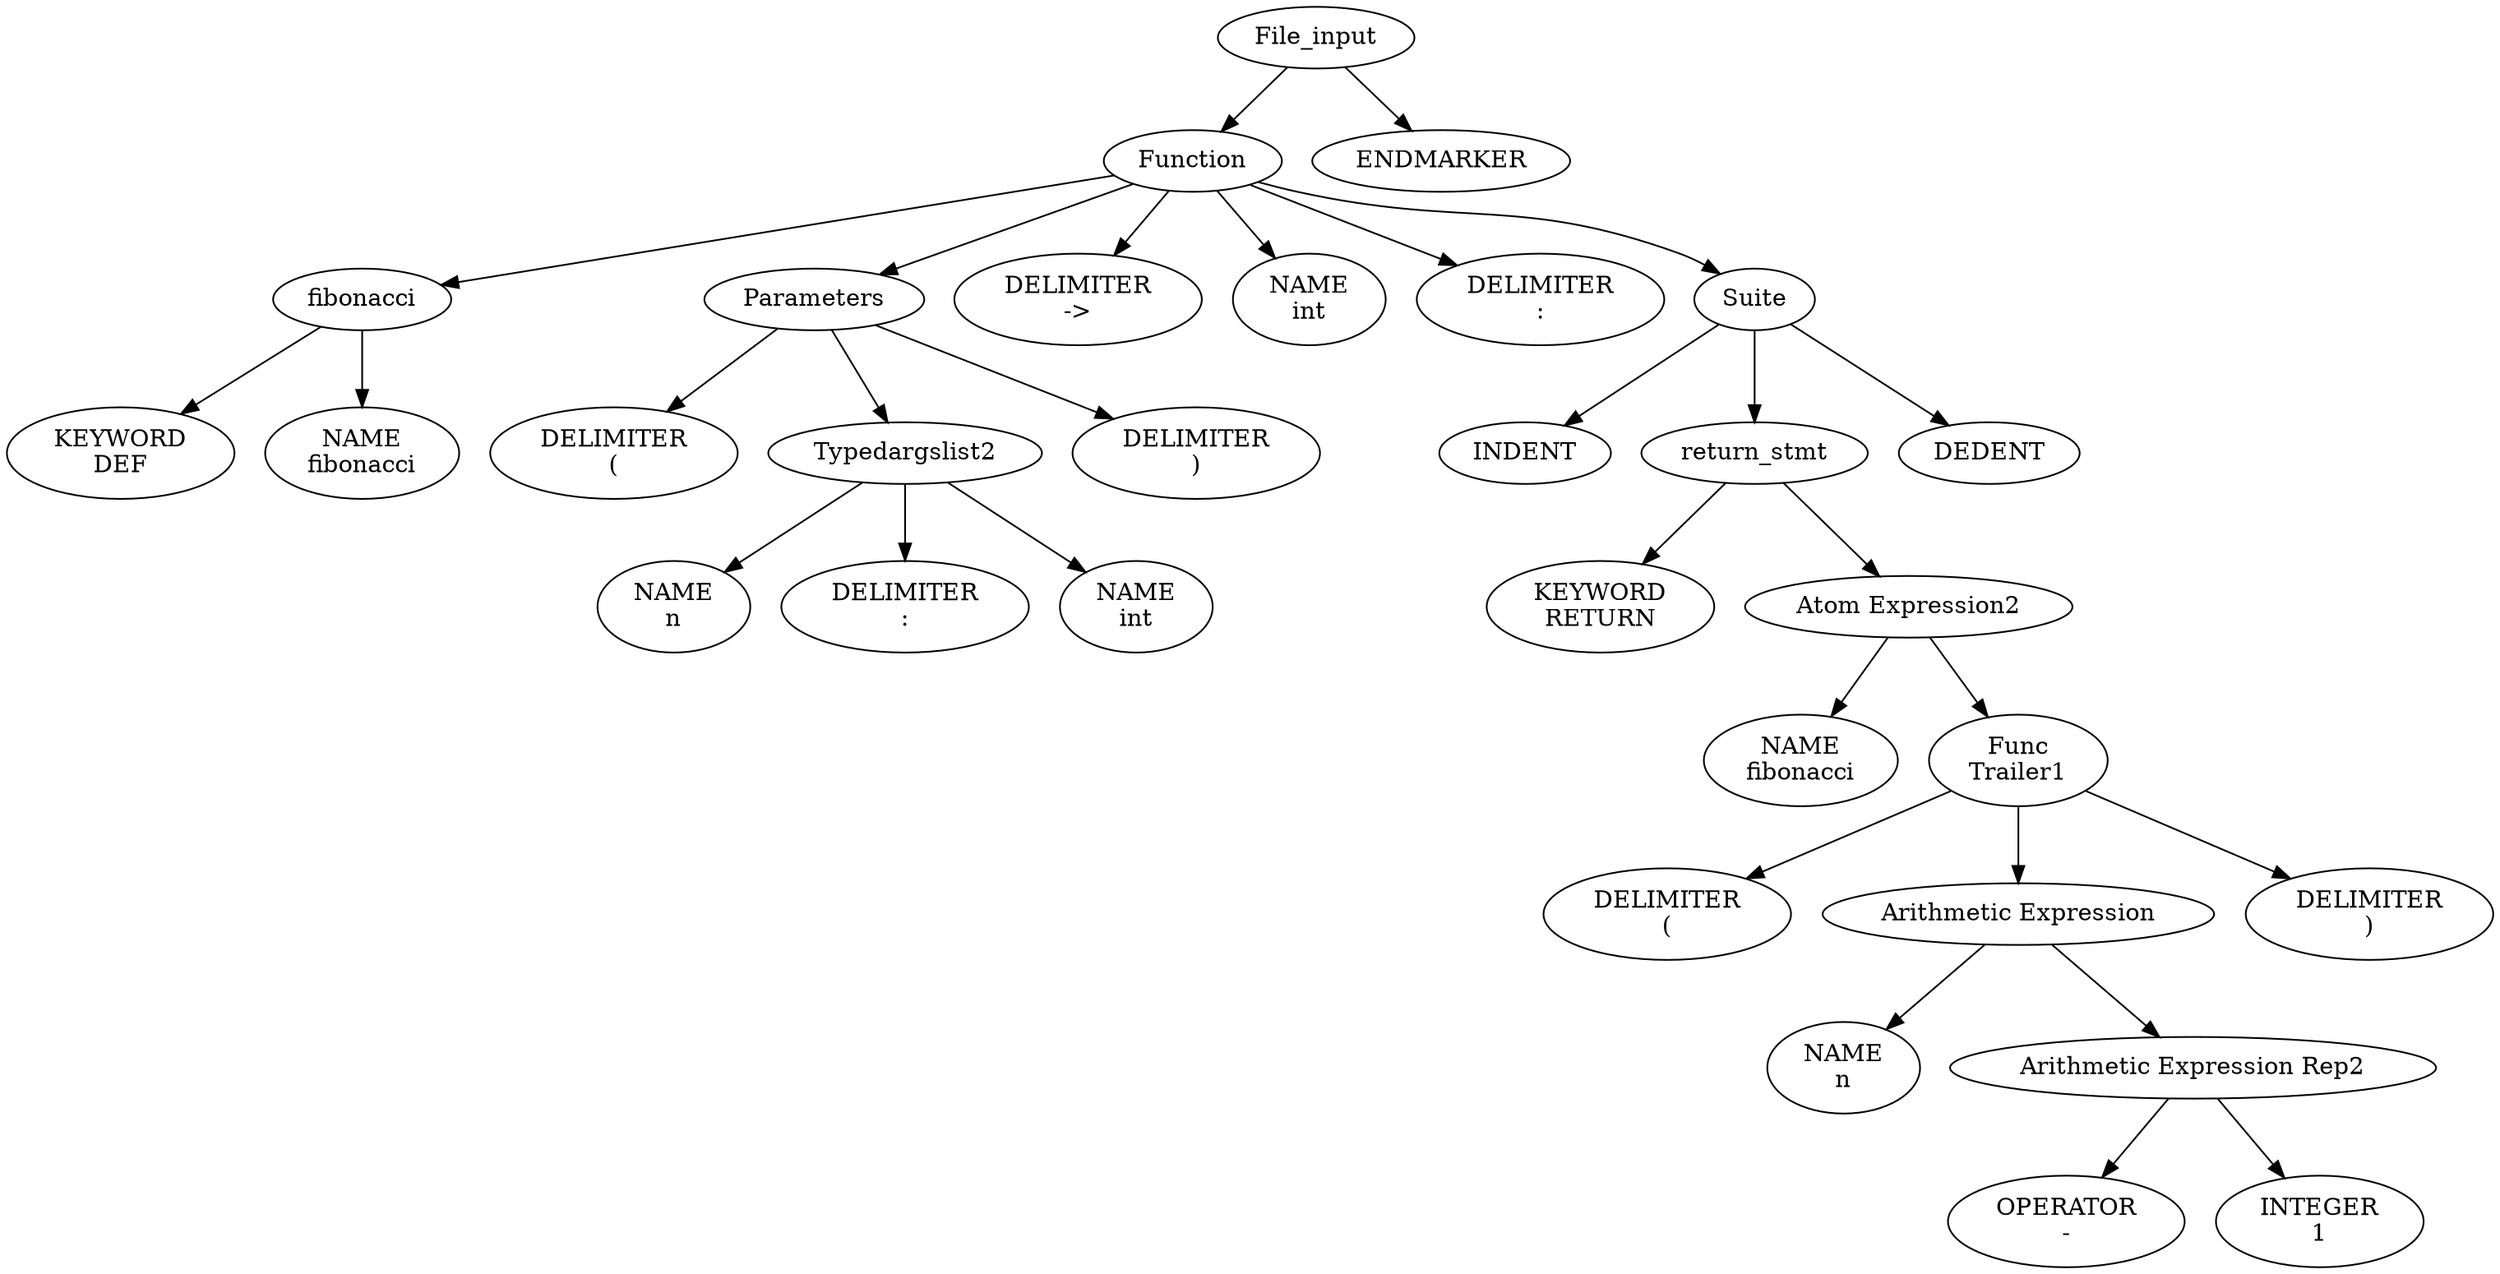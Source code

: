 digraph parse_tree {
"0x556180de7eb0" [label="File_input"];
"0x556180de7eb0" -> "0x556180e01dd0";
"0x556180e01dd0" [label="Function"];
"0x556180e01dd0" -> "0x556180dfd670";
"0x556180dfd670" [label="fibonacci"];
"0x556180dfd670" -> "0x556180dfd350";
"0x556180dfd350" [label="KEYWORD
DEF"];
"0x556180dfd670" -> "0x556180dfd4e0";
"0x556180dfd4e0" [label="NAME
fibonacci"];
"0x556180e01dd0" -> "0x556180dfe8c0";
"0x556180dfe8c0" [label="Parameters"];
"0x556180dfe8c0" -> "0x556180dfdb00";
"0x556180dfdb00" [label="DELIMITER
("];
"0x556180dfe8c0" -> "0x556180dfe460";
"0x556180dfe460" [label="Typedargslist2"];
"0x556180dfe460" -> "0x556180dfdc90";
"0x556180dfdc90" [label="NAME
n"];
"0x556180dfe460" -> "0x556180dfde20";
"0x556180dfde20" [label="DELIMITER
:"];
"0x556180dfe460" -> "0x556180dfe2d0";
"0x556180dfe2d0" [label="NAME
int"];
"0x556180dfe8c0" -> "0x556180dfe140";
"0x556180dfe140" [label="DELIMITER
)"];
"0x556180e01dd0" -> "0x556180dfeaa0";
"0x556180dfeaa0" [label="DELIMITER
->"];
"0x556180e01dd0" -> "0x556180dff0a0";
"0x556180dff0a0" [label="NAME
int"];
"0x556180e01dd0" -> "0x556180dff230";
"0x556180dff230" [label="DELIMITER
:"];
"0x556180e01dd0" -> "0x556180e01c40";
"0x556180e01c40" [label="Suite"];
"0x556180e01c40" -> "0x556180dff660";
"0x556180dff660" [label="INDENT"];
"0x556180e01c40" -> "0x556180e006c0";
"0x556180e006c0" [label="return_stmt"];
"0x556180e006c0" -> "0x556180dff7f0";
"0x556180dff7f0" [label="KEYWORD
RETURN"];
"0x556180e006c0" -> "0x556180e01040";
"0x556180e01040" [label="Atom Expression2"];
"0x556180e01040" -> "0x556180dff980";
"0x556180dff980" [label="NAME
fibonacci"];
"0x556180e01040" -> "0x556180e00cb0";
"0x556180e00cb0" [label="Func
Trailer1"];
"0x556180e00cb0" -> "0x556180dffb10";
"0x556180dffb10" [label="DELIMITER
("];
"0x556180e00cb0" -> "0x556180e00510";
"0x556180e00510" [label="Arithmetic Expression"];
"0x556180e00510" -> "0x556180dffca0";
"0x556180dffca0" [label="NAME
n"];
"0x556180e00510" -> "0x556180e00310";
"0x556180e00310" [label="Arithmetic Expression Rep2"];
"0x556180e00310" -> "0x556180dffe30";
"0x556180dffe30" [label="OPERATOR
-"];
"0x556180e00310" -> "0x556180dfffc0";
"0x556180dfffc0" [label="INTEGER
1"];
"0x556180e00cb0" -> "0x556180e00150";
"0x556180e00150" [label="DELIMITER
)"];
"0x556180e01c40" -> "0x556180e00850";
"0x556180e00850" [label="DEDENT"];
"0x556180de7eb0" -> "0x556180e02370";
"0x556180e02370" [label="ENDMARKER"];
}
